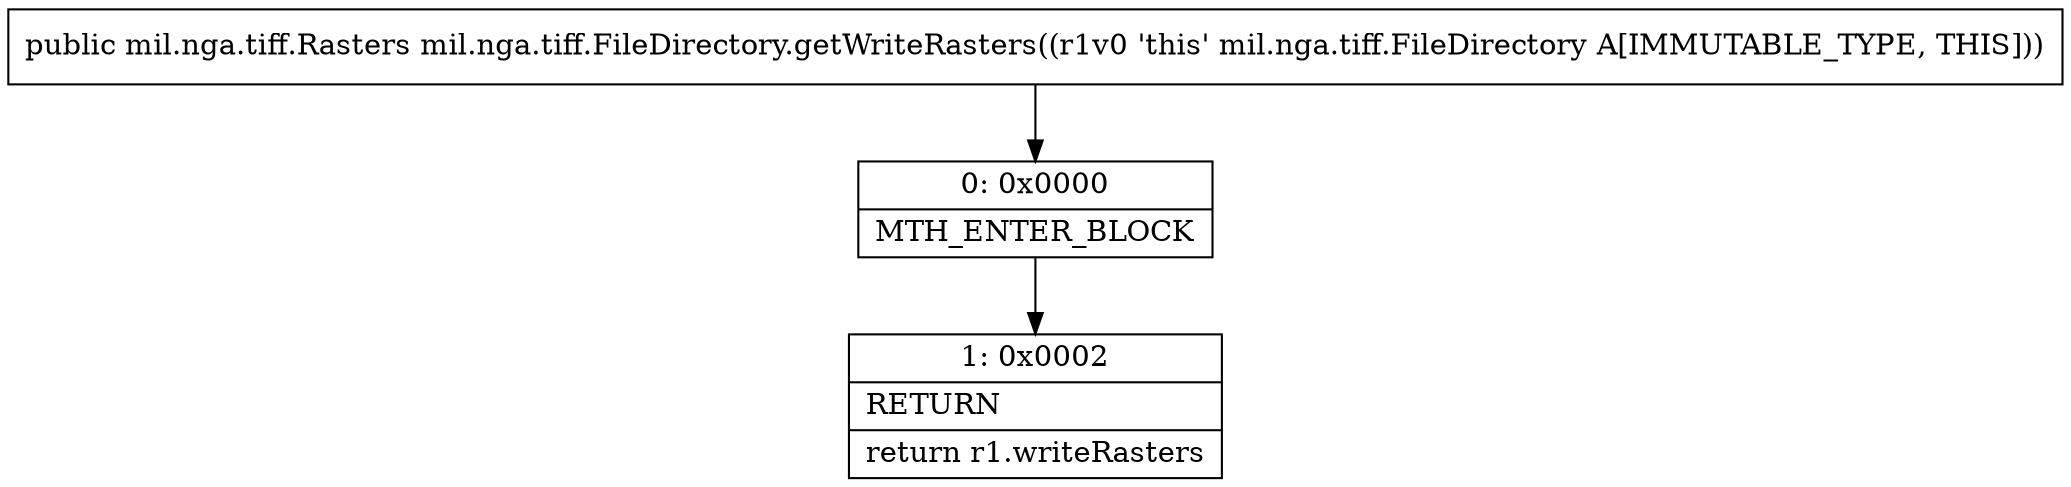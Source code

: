 digraph "CFG formil.nga.tiff.FileDirectory.getWriteRasters()Lmil\/nga\/tiff\/Rasters;" {
Node_0 [shape=record,label="{0\:\ 0x0000|MTH_ENTER_BLOCK\l}"];
Node_1 [shape=record,label="{1\:\ 0x0002|RETURN\l|return r1.writeRasters\l}"];
MethodNode[shape=record,label="{public mil.nga.tiff.Rasters mil.nga.tiff.FileDirectory.getWriteRasters((r1v0 'this' mil.nga.tiff.FileDirectory A[IMMUTABLE_TYPE, THIS])) }"];
MethodNode -> Node_0;
Node_0 -> Node_1;
}


